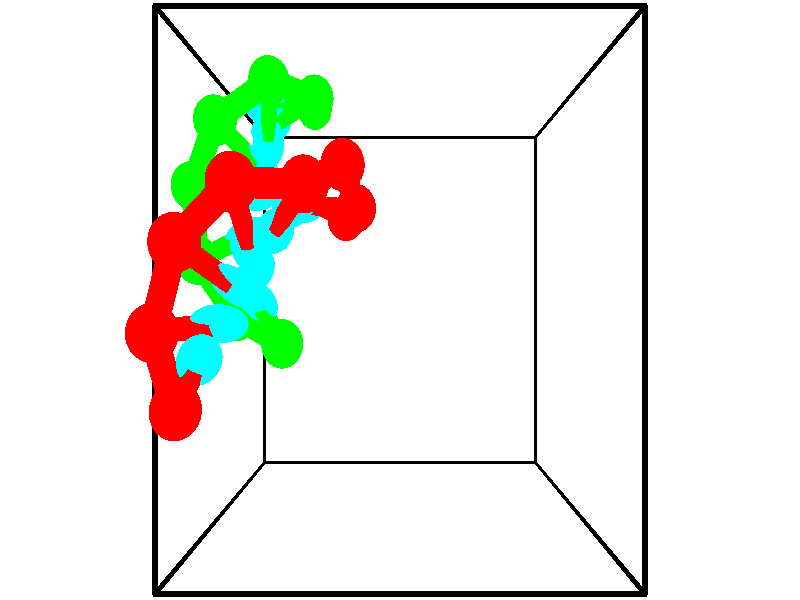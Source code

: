 // switches for output
#declare DRAW_BASES = 1; // possible values are 0, 1; only relevant for DNA ribbons
#declare DRAW_BASES_TYPE = 3; // possible values are 1, 2, 3; only relevant for DNA ribbons
#declare DRAW_FOG = 0; // set to 1 to enable fog

#include "colors.inc"

#include "transforms.inc"
background { rgb <1, 1, 1>}

#default {
   normal{
       ripples 0.25
       frequency 0.20
       turbulence 0.2
       lambda 5
   }
	finish {
		phong 0.1
		phong_size 40.
	}
}

// original window dimensions: 1024x640


// camera settings

camera {
	sky <-0, 1, 0>
	up <-0, 1, 0>
	right 1.6 * <1, 0, 0>
	location <2.5, 2.5, 11.1562>
	look_at <2.5, 2.5, 2.5>
	direction <0, 0, -8.6562>
	angle 67.0682
}


# declare cpy_camera_pos = <2.5, 2.5, 11.1562>;
# if (DRAW_FOG = 1)
fog {
	fog_type 2
	up vnormalize(cpy_camera_pos)
	color rgbt<1,1,1,0.3>
	distance 1e-5
	fog_alt 3e-3
	fog_offset 4
}
# end


// LIGHTS

# declare lum = 6;
global_settings {
	ambient_light rgb lum * <0.05, 0.05, 0.05>
	max_trace_level 15
}# declare cpy_direct_light_amount = 0.25;
light_source
{	1000 * <-1, -1, 1>,
	rgb lum * cpy_direct_light_amount
	parallel
}

light_source
{	1000 * <1, 1, -1>,
	rgb lum * cpy_direct_light_amount
	parallel
}

// strand 0

// nucleotide -1

// particle -1
sphere {
	<0.251927, 1.574161, 5.105701> 0.250000
	pigment { color rgbt <1,0,0,0> }
	no_shadow
}
cylinder {
	<0.460440, 1.831779, 5.329655>,  <0.585547, 1.986351, 5.464027>, 0.100000
	pigment { color rgbt <1,0,0,0> }
	no_shadow
}
cylinder {
	<0.460440, 1.831779, 5.329655>,  <0.251927, 1.574161, 5.105701>, 0.100000
	pigment { color rgbt <1,0,0,0> }
	no_shadow
}

// particle -1
sphere {
	<0.460440, 1.831779, 5.329655> 0.100000
	pigment { color rgbt <1,0,0,0> }
	no_shadow
}
sphere {
	0, 1
	scale<0.080000,0.200000,0.300000>
	matrix <-0.009166, 0.660262, -0.750979,
		-0.853336, 0.386339, 0.350086,
		0.521281, 0.644047, 0.559884,
		0.616824, 2.024993, 5.497620>
	pigment { color rgbt <0,1,1,0> }
	no_shadow
}
cylinder {
	<0.026469, 2.227718, 5.127185>,  <0.251927, 1.574161, 5.105701>, 0.130000
	pigment { color rgbt <1,0,0,0> }
	no_shadow
}

// nucleotide -1

// particle -1
sphere {
	<0.026469, 2.227718, 5.127185> 0.250000
	pigment { color rgbt <1,0,0,0> }
	no_shadow
}
cylinder {
	<0.420679, 2.270504, 5.179794>,  <0.657205, 2.296176, 5.211360>, 0.100000
	pigment { color rgbt <1,0,0,0> }
	no_shadow
}
cylinder {
	<0.420679, 2.270504, 5.179794>,  <0.026469, 2.227718, 5.127185>, 0.100000
	pigment { color rgbt <1,0,0,0> }
	no_shadow
}

// particle -1
sphere {
	<0.420679, 2.270504, 5.179794> 0.100000
	pigment { color rgbt <1,0,0,0> }
	no_shadow
}
sphere {
	0, 1
	scale<0.080000,0.200000,0.300000>
	matrix <0.033608, 0.637144, -0.770011,
		-0.166164, 0.763286, 0.624327,
		0.985525, 0.106966, 0.131523,
		0.716337, 2.302594, 5.219251>
	pigment { color rgbt <0,1,1,0> }
	no_shadow
}
cylinder {
	<0.274188, 2.974149, 5.195295>,  <0.026469, 2.227718, 5.127185>, 0.130000
	pigment { color rgbt <1,0,0,0> }
	no_shadow
}

// nucleotide -1

// particle -1
sphere {
	<0.274188, 2.974149, 5.195295> 0.250000
	pigment { color rgbt <1,0,0,0> }
	no_shadow
}
cylinder {
	<0.582851, 2.766994, 5.047600>,  <0.768050, 2.642702, 4.958983>, 0.100000
	pigment { color rgbt <1,0,0,0> }
	no_shadow
}
cylinder {
	<0.582851, 2.766994, 5.047600>,  <0.274188, 2.974149, 5.195295>, 0.100000
	pigment { color rgbt <1,0,0,0> }
	no_shadow
}

// particle -1
sphere {
	<0.582851, 2.766994, 5.047600> 0.100000
	pigment { color rgbt <1,0,0,0> }
	no_shadow
}
sphere {
	0, 1
	scale<0.080000,0.200000,0.300000>
	matrix <0.098423, 0.670764, -0.735112,
		0.628375, 0.530914, 0.568573,
		0.771659, -0.517887, -0.369237,
		0.814349, 2.611629, 4.936829>
	pigment { color rgbt <0,1,1,0> }
	no_shadow
}
cylinder {
	<0.849705, 3.462454, 5.248196>,  <0.274188, 2.974149, 5.195295>, 0.130000
	pigment { color rgbt <1,0,0,0> }
	no_shadow
}

// nucleotide -1

// particle -1
sphere {
	<0.849705, 3.462454, 5.248196> 0.250000
	pigment { color rgbt <1,0,0,0> }
	no_shadow
}
cylinder {
	<0.885603, 3.171696, 4.975853>,  <0.907142, 2.997241, 4.812447>, 0.100000
	pigment { color rgbt <1,0,0,0> }
	no_shadow
}
cylinder {
	<0.885603, 3.171696, 4.975853>,  <0.849705, 3.462454, 5.248196>, 0.100000
	pigment { color rgbt <1,0,0,0> }
	no_shadow
}

// particle -1
sphere {
	<0.885603, 3.171696, 4.975853> 0.100000
	pigment { color rgbt <1,0,0,0> }
	no_shadow
}
sphere {
	0, 1
	scale<0.080000,0.200000,0.300000>
	matrix <-0.047556, 0.679710, -0.731938,
		0.994829, 0.098066, 0.026432,
		0.089744, -0.726896, -0.680858,
		0.912526, 2.953627, 4.771595>
	pigment { color rgbt <0,1,1,0> }
	no_shadow
}
cylinder {
	<1.510348, 3.495875, 4.934440>,  <0.849705, 3.462454, 5.248196>, 0.130000
	pigment { color rgbt <1,0,0,0> }
	no_shadow
}

// nucleotide -1

// particle -1
sphere {
	<1.510348, 3.495875, 4.934440> 0.250000
	pigment { color rgbt <1,0,0,0> }
	no_shadow
}
cylinder {
	<1.282326, 3.285275, 4.682144>,  <1.145512, 3.158914, 4.530766>, 0.100000
	pigment { color rgbt <1,0,0,0> }
	no_shadow
}
cylinder {
	<1.282326, 3.285275, 4.682144>,  <1.510348, 3.495875, 4.934440>, 0.100000
	pigment { color rgbt <1,0,0,0> }
	no_shadow
}

// particle -1
sphere {
	<1.282326, 3.285275, 4.682144> 0.100000
	pigment { color rgbt <1,0,0,0> }
	no_shadow
}
sphere {
	0, 1
	scale<0.080000,0.200000,0.300000>
	matrix <0.151140, 0.687390, -0.710388,
		0.807585, -0.500290, -0.312275,
		-0.570055, -0.526502, -0.630740,
		1.111309, 3.127324, 4.492922>
	pigment { color rgbt <0,1,1,0> }
	no_shadow
}
cylinder {
	<1.845413, 3.787110, 4.264571>,  <1.510348, 3.495875, 4.934440>, 0.130000
	pigment { color rgbt <1,0,0,0> }
	no_shadow
}

// nucleotide -1

// particle -1
sphere {
	<1.845413, 3.787110, 4.264571> 0.250000
	pigment { color rgbt <1,0,0,0> }
	no_shadow
}
cylinder {
	<1.515348, 3.575794, 4.184551>,  <1.317310, 3.449005, 4.136539>, 0.100000
	pigment { color rgbt <1,0,0,0> }
	no_shadow
}
cylinder {
	<1.515348, 3.575794, 4.184551>,  <1.845413, 3.787110, 4.264571>, 0.100000
	pigment { color rgbt <1,0,0,0> }
	no_shadow
}

// particle -1
sphere {
	<1.515348, 3.575794, 4.184551> 0.100000
	pigment { color rgbt <1,0,0,0> }
	no_shadow
}
sphere {
	0, 1
	scale<0.080000,0.200000,0.300000>
	matrix <-0.068057, 0.444526, -0.893177,
		0.560785, -0.723399, -0.402759,
		-0.825160, -0.528291, -0.200051,
		1.267800, 3.417307, 4.124536>
	pigment { color rgbt <0,1,1,0> }
	no_shadow
}
cylinder {
	<1.950437, 3.456999, 3.592639>,  <1.845413, 3.787110, 4.264571>, 0.130000
	pigment { color rgbt <1,0,0,0> }
	no_shadow
}

// nucleotide -1

// particle -1
sphere {
	<1.950437, 3.456999, 3.592639> 0.250000
	pigment { color rgbt <1,0,0,0> }
	no_shadow
}
cylinder {
	<1.551432, 3.474049, 3.615082>,  <1.312028, 3.484279, 3.628547>, 0.100000
	pigment { color rgbt <1,0,0,0> }
	no_shadow
}
cylinder {
	<1.551432, 3.474049, 3.615082>,  <1.950437, 3.456999, 3.592639>, 0.100000
	pigment { color rgbt <1,0,0,0> }
	no_shadow
}

// particle -1
sphere {
	<1.551432, 3.474049, 3.615082> 0.100000
	pigment { color rgbt <1,0,0,0> }
	no_shadow
}
sphere {
	0, 1
	scale<0.080000,0.200000,0.300000>
	matrix <-0.030178, 0.461112, -0.886829,
		-0.063673, -0.886318, -0.458680,
		-0.997515, 0.042625, 0.056108,
		1.252177, 3.486836, 3.631914>
	pigment { color rgbt <0,1,1,0> }
	no_shadow
}
cylinder {
	<1.760865, 3.423265, 2.895745>,  <1.950437, 3.456999, 3.592639>, 0.130000
	pigment { color rgbt <1,0,0,0> }
	no_shadow
}

// nucleotide -1

// particle -1
sphere {
	<1.760865, 3.423265, 2.895745> 0.250000
	pigment { color rgbt <1,0,0,0> }
	no_shadow
}
cylinder {
	<1.418453, 3.541962, 3.065052>,  <1.213006, 3.613180, 3.166636>, 0.100000
	pigment { color rgbt <1,0,0,0> }
	no_shadow
}
cylinder {
	<1.418453, 3.541962, 3.065052>,  <1.760865, 3.423265, 2.895745>, 0.100000
	pigment { color rgbt <1,0,0,0> }
	no_shadow
}

// particle -1
sphere {
	<1.418453, 3.541962, 3.065052> 0.100000
	pigment { color rgbt <1,0,0,0> }
	no_shadow
}
sphere {
	0, 1
	scale<0.080000,0.200000,0.300000>
	matrix <-0.217139, 0.536654, -0.815385,
		-0.469108, -0.789902, -0.394958,
		-0.856030, 0.296743, 0.423267,
		1.161644, 3.630985, 3.192032>
	pigment { color rgbt <0,1,1,0> }
	no_shadow
}
// strand 1

// nucleotide -1

// particle -1
sphere {
	<1.241448, 4.844161, 2.266158> 0.250000
	pigment { color rgbt <0,1,0,0> }
	no_shadow
}
cylinder {
	<0.872459, 4.813133, 2.417435>,  <0.651066, 4.794517, 2.508201>, 0.100000
	pigment { color rgbt <0,1,0,0> }
	no_shadow
}
cylinder {
	<0.872459, 4.813133, 2.417435>,  <1.241448, 4.844161, 2.266158>, 0.100000
	pigment { color rgbt <0,1,0,0> }
	no_shadow
}

// particle -1
sphere {
	<0.872459, 4.813133, 2.417435> 0.100000
	pigment { color rgbt <0,1,0,0> }
	no_shadow
}
sphere {
	0, 1
	scale<0.080000,0.200000,0.300000>
	matrix <0.352432, -0.569101, 0.742911,
		0.157603, 0.818601, 0.552317,
		-0.922471, -0.077569, 0.378193,
		0.595718, 4.789863, 2.530892>
	pigment { color rgbt <0,1,1,0> }
	no_shadow
}
cylinder {
	<1.357334, 4.758420, 3.062864>,  <1.241448, 4.844161, 2.266158>, 0.130000
	pigment { color rgbt <0,1,0,0> }
	no_shadow
}

// nucleotide -1

// particle -1
sphere {
	<1.357334, 4.758420, 3.062864> 0.250000
	pigment { color rgbt <0,1,0,0> }
	no_shadow
}
cylinder {
	<1.003983, 4.598686, 2.964745>,  <0.791971, 4.502846, 2.905873>, 0.100000
	pigment { color rgbt <0,1,0,0> }
	no_shadow
}
cylinder {
	<1.003983, 4.598686, 2.964745>,  <1.357334, 4.758420, 3.062864>, 0.100000
	pigment { color rgbt <0,1,0,0> }
	no_shadow
}

// particle -1
sphere {
	<1.003983, 4.598686, 2.964745> 0.100000
	pigment { color rgbt <0,1,0,0> }
	no_shadow
}
sphere {
	0, 1
	scale<0.080000,0.200000,0.300000>
	matrix <0.084175, -0.650088, 0.755182,
		-0.461037, 0.646464, 0.607889,
		-0.883379, -0.399336, -0.245299,
		0.738969, 4.478886, 2.891155>
	pigment { color rgbt <0,1,1,0> }
	no_shadow
}
cylinder {
	<0.874326, 4.768332, 3.667625>,  <1.357334, 4.758420, 3.062864>, 0.130000
	pigment { color rgbt <0,1,0,0> }
	no_shadow
}

// nucleotide -1

// particle -1
sphere {
	<0.874326, 4.768332, 3.667625> 0.250000
	pigment { color rgbt <0,1,0,0> }
	no_shadow
}
cylinder {
	<0.820259, 4.452225, 3.428558>,  <0.787819, 4.262560, 3.285118>, 0.100000
	pigment { color rgbt <0,1,0,0> }
	no_shadow
}
cylinder {
	<0.820259, 4.452225, 3.428558>,  <0.874326, 4.768332, 3.667625>, 0.100000
	pigment { color rgbt <0,1,0,0> }
	no_shadow
}

// particle -1
sphere {
	<0.820259, 4.452225, 3.428558> 0.100000
	pigment { color rgbt <0,1,0,0> }
	no_shadow
}
sphere {
	0, 1
	scale<0.080000,0.200000,0.300000>
	matrix <0.150322, -0.612576, 0.775986,
		-0.979353, 0.015046, 0.201595,
		-0.135168, -0.790269, -0.597666,
		0.779709, 4.215144, 3.249259>
	pigment { color rgbt <0,1,1,0> }
	no_shadow
}
cylinder {
	<0.277762, 4.298912, 3.903913>,  <0.874326, 4.768332, 3.667625>, 0.130000
	pigment { color rgbt <0,1,0,0> }
	no_shadow
}

// nucleotide -1

// particle -1
sphere {
	<0.277762, 4.298912, 3.903913> 0.250000
	pigment { color rgbt <0,1,0,0> }
	no_shadow
}
cylinder {
	<0.531517, 4.074295, 3.691414>,  <0.683770, 3.939525, 3.563914>, 0.100000
	pigment { color rgbt <0,1,0,0> }
	no_shadow
}
cylinder {
	<0.531517, 4.074295, 3.691414>,  <0.277762, 4.298912, 3.903913>, 0.100000
	pigment { color rgbt <0,1,0,0> }
	no_shadow
}

// particle -1
sphere {
	<0.531517, 4.074295, 3.691414> 0.100000
	pigment { color rgbt <0,1,0,0> }
	no_shadow
}
sphere {
	0, 1
	scale<0.080000,0.200000,0.300000>
	matrix <-0.054709, -0.718133, 0.693753,
		-0.771080, -0.411042, -0.486293,
		0.634385, -0.561543, -0.531250,
		0.721833, 3.905833, 3.532040>
	pigment { color rgbt <0,1,1,0> }
	no_shadow
}
cylinder {
	<-0.034034, 3.659667, 3.782498>,  <0.277762, 4.298912, 3.903913>, 0.130000
	pigment { color rgbt <0,1,0,0> }
	no_shadow
}

// nucleotide -1

// particle -1
sphere {
	<-0.034034, 3.659667, 3.782498> 0.250000
	pigment { color rgbt <0,1,0,0> }
	no_shadow
}
cylinder {
	<0.360916, 3.614380, 3.738190>,  <0.597886, 3.587208, 3.711605>, 0.100000
	pigment { color rgbt <0,1,0,0> }
	no_shadow
}
cylinder {
	<0.360916, 3.614380, 3.738190>,  <-0.034034, 3.659667, 3.782498>, 0.100000
	pigment { color rgbt <0,1,0,0> }
	no_shadow
}

// particle -1
sphere {
	<0.360916, 3.614380, 3.738190> 0.100000
	pigment { color rgbt <0,1,0,0> }
	no_shadow
}
sphere {
	0, 1
	scale<0.080000,0.200000,0.300000>
	matrix <-0.010176, -0.743238, 0.668949,
		-0.158065, -0.659378, -0.735008,
		0.987377, -0.113217, -0.110770,
		0.657129, 3.580415, 3.704959>
	pigment { color rgbt <0,1,1,0> }
	no_shadow
}
cylinder {
	<0.039939, 2.903186, 3.819297>,  <-0.034034, 3.659667, 3.782498>, 0.130000
	pigment { color rgbt <0,1,0,0> }
	no_shadow
}

// nucleotide -1

// particle -1
sphere {
	<0.039939, 2.903186, 3.819297> 0.250000
	pigment { color rgbt <0,1,0,0> }
	no_shadow
}
cylinder {
	<0.409668, 3.046158, 3.872772>,  <0.631505, 3.131941, 3.904857>, 0.100000
	pigment { color rgbt <0,1,0,0> }
	no_shadow
}
cylinder {
	<0.409668, 3.046158, 3.872772>,  <0.039939, 2.903186, 3.819297>, 0.100000
	pigment { color rgbt <0,1,0,0> }
	no_shadow
}

// particle -1
sphere {
	<0.409668, 3.046158, 3.872772> 0.100000
	pigment { color rgbt <0,1,0,0> }
	no_shadow
}
sphere {
	0, 1
	scale<0.080000,0.200000,0.300000>
	matrix <0.190210, -0.735223, 0.650590,
		0.330831, -0.575926, -0.747569,
		0.924322, 0.357431, 0.133688,
		0.686965, 3.153387, 3.912879>
	pigment { color rgbt <0,1,1,0> }
	no_shadow
}
cylinder {
	<0.484041, 2.327808, 3.699301>,  <0.039939, 2.903186, 3.819297>, 0.130000
	pigment { color rgbt <0,1,0,0> }
	no_shadow
}

// nucleotide -1

// particle -1
sphere {
	<0.484041, 2.327808, 3.699301> 0.250000
	pigment { color rgbt <0,1,0,0> }
	no_shadow
}
cylinder {
	<0.675400, 2.591408, 3.931458>,  <0.790215, 2.749568, 4.070752>, 0.100000
	pigment { color rgbt <0,1,0,0> }
	no_shadow
}
cylinder {
	<0.675400, 2.591408, 3.931458>,  <0.484041, 2.327808, 3.699301>, 0.100000
	pigment { color rgbt <0,1,0,0> }
	no_shadow
}

// particle -1
sphere {
	<0.675400, 2.591408, 3.931458> 0.100000
	pigment { color rgbt <0,1,0,0> }
	no_shadow
}
sphere {
	0, 1
	scale<0.080000,0.200000,0.300000>
	matrix <0.136799, -0.708789, 0.692029,
		0.867423, -0.251667, -0.429233,
		0.478397, 0.659000, 0.580392,
		0.818919, 2.789108, 4.105575>
	pigment { color rgbt <0,1,1,0> }
	no_shadow
}
cylinder {
	<1.071839, 2.056673, 3.829127>,  <0.484041, 2.327808, 3.699301>, 0.130000
	pigment { color rgbt <0,1,0,0> }
	no_shadow
}

// nucleotide -1

// particle -1
sphere {
	<1.071839, 2.056673, 3.829127> 0.250000
	pigment { color rgbt <0,1,0,0> }
	no_shadow
}
cylinder {
	<0.974045, 2.302444, 4.129181>,  <0.915368, 2.449908, 4.309214>, 0.100000
	pigment { color rgbt <0,1,0,0> }
	no_shadow
}
cylinder {
	<0.974045, 2.302444, 4.129181>,  <1.071839, 2.056673, 3.829127>, 0.100000
	pigment { color rgbt <0,1,0,0> }
	no_shadow
}

// particle -1
sphere {
	<0.974045, 2.302444, 4.129181> 0.100000
	pigment { color rgbt <0,1,0,0> }
	no_shadow
}
sphere {
	0, 1
	scale<0.080000,0.200000,0.300000>
	matrix <0.081533, -0.757847, 0.647318,
		0.966219, 0.219420, 0.135185,
		-0.244485, 0.614429, 0.750136,
		0.900699, 2.486773, 4.354222>
	pigment { color rgbt <0,1,1,0> }
	no_shadow
}
// box output
cylinder {
	<0.000000, 0.000000, 0.000000>,  <5.000000, 0.000000, 0.000000>, 0.025000
	pigment { color rgbt <0,0,0,0> }
	no_shadow
}
cylinder {
	<0.000000, 0.000000, 0.000000>,  <0.000000, 5.000000, 0.000000>, 0.025000
	pigment { color rgbt <0,0,0,0> }
	no_shadow
}
cylinder {
	<0.000000, 0.000000, 0.000000>,  <0.000000, 0.000000, 5.000000>, 0.025000
	pigment { color rgbt <0,0,0,0> }
	no_shadow
}
cylinder {
	<5.000000, 5.000000, 5.000000>,  <0.000000, 5.000000, 5.000000>, 0.025000
	pigment { color rgbt <0,0,0,0> }
	no_shadow
}
cylinder {
	<5.000000, 5.000000, 5.000000>,  <5.000000, 0.000000, 5.000000>, 0.025000
	pigment { color rgbt <0,0,0,0> }
	no_shadow
}
cylinder {
	<5.000000, 5.000000, 5.000000>,  <5.000000, 5.000000, 0.000000>, 0.025000
	pigment { color rgbt <0,0,0,0> }
	no_shadow
}
cylinder {
	<0.000000, 0.000000, 5.000000>,  <0.000000, 5.000000, 5.000000>, 0.025000
	pigment { color rgbt <0,0,0,0> }
	no_shadow
}
cylinder {
	<0.000000, 0.000000, 5.000000>,  <5.000000, 0.000000, 5.000000>, 0.025000
	pigment { color rgbt <0,0,0,0> }
	no_shadow
}
cylinder {
	<5.000000, 5.000000, 0.000000>,  <0.000000, 5.000000, 0.000000>, 0.025000
	pigment { color rgbt <0,0,0,0> }
	no_shadow
}
cylinder {
	<5.000000, 5.000000, 0.000000>,  <5.000000, 0.000000, 0.000000>, 0.025000
	pigment { color rgbt <0,0,0,0> }
	no_shadow
}
cylinder {
	<5.000000, 0.000000, 5.000000>,  <5.000000, 0.000000, 0.000000>, 0.025000
	pigment { color rgbt <0,0,0,0> }
	no_shadow
}
cylinder {
	<0.000000, 5.000000, 0.000000>,  <0.000000, 5.000000, 5.000000>, 0.025000
	pigment { color rgbt <0,0,0,0> }
	no_shadow
}
// end of box output
